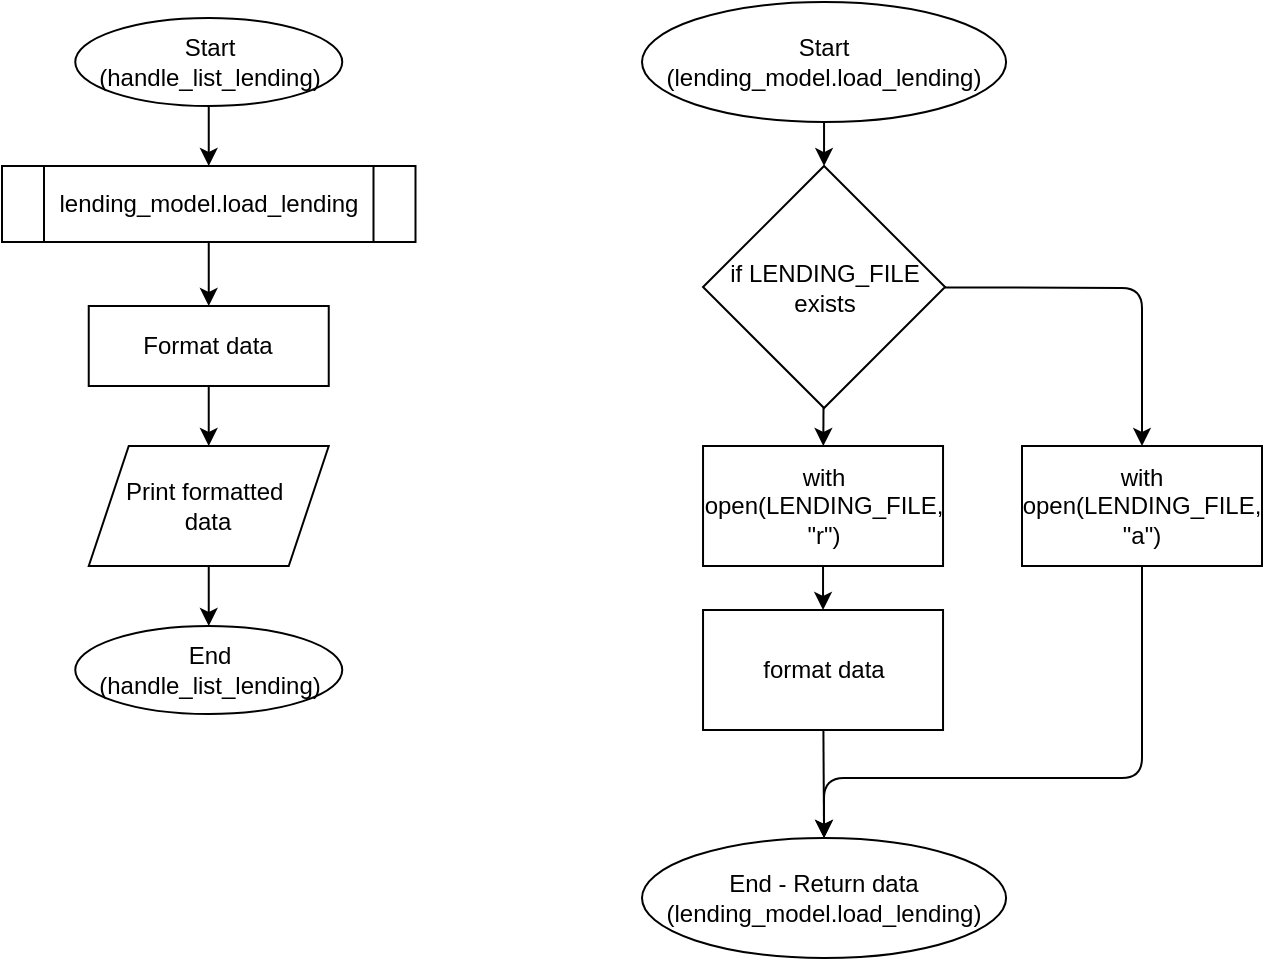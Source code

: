 <mxfile>
    <diagram id="XB6LQ53kYp-2zV9CZ4SE" name="Page-1">
        <mxGraphModel dx="1687" dy="2949" grid="1" gridSize="10" guides="1" tooltips="1" connect="1" arrows="1" fold="1" page="1" pageScale="1" pageWidth="827" pageHeight="1169" math="0" shadow="0">
            <root>
                <mxCell id="0"/>
                <mxCell id="1" parent="0"/>
                <mxCell id="4" value="" style="edgeStyle=none;html=1;" edge="1" parent="1" source="2" target="3">
                    <mxGeometry relative="1" as="geometry"/>
                </mxCell>
                <mxCell id="2" value="Start (handle_list_lending)" style="ellipse;whiteSpace=wrap;html=1;" vertex="1" parent="1">
                    <mxGeometry x="-673.37" y="-1080" width="133.5" height="44" as="geometry"/>
                </mxCell>
                <mxCell id="7" style="edgeStyle=none;html=1;" edge="1" parent="1" source="3" target="6">
                    <mxGeometry relative="1" as="geometry"/>
                </mxCell>
                <mxCell id="3" value="lending_model.load_lending" style="shape=process;whiteSpace=wrap;html=1;backgroundOutline=1;" vertex="1" parent="1">
                    <mxGeometry x="-710" y="-1006" width="206.75" height="38" as="geometry"/>
                </mxCell>
                <mxCell id="9" style="edgeStyle=none;html=1;entryX=0.5;entryY=0;entryDx=0;entryDy=0;" edge="1" parent="1" source="6" target="8">
                    <mxGeometry relative="1" as="geometry"/>
                </mxCell>
                <mxCell id="6" value="Format data" style="rounded=0;whiteSpace=wrap;html=1;" vertex="1" parent="1">
                    <mxGeometry x="-666.63" y="-936" width="120" height="40" as="geometry"/>
                </mxCell>
                <mxCell id="11" style="edgeStyle=none;html=1;entryX=0.5;entryY=0;entryDx=0;entryDy=0;" edge="1" parent="1" source="8" target="10">
                    <mxGeometry relative="1" as="geometry"/>
                </mxCell>
                <mxCell id="8" value="Print formatted&amp;nbsp;&lt;div&gt;data&lt;/div&gt;" style="shape=parallelogram;perimeter=parallelogramPerimeter;whiteSpace=wrap;html=1;fixedSize=1;" vertex="1" parent="1">
                    <mxGeometry x="-666.63" y="-866" width="120" height="60" as="geometry"/>
                </mxCell>
                <mxCell id="10" value="End (handle_list_lending)" style="ellipse;whiteSpace=wrap;html=1;" vertex="1" parent="1">
                    <mxGeometry x="-673.37" y="-776" width="133.5" height="44" as="geometry"/>
                </mxCell>
                <mxCell id="17" value="" style="edgeStyle=none;html=1;" edge="1" parent="1" source="12" target="16">
                    <mxGeometry relative="1" as="geometry"/>
                </mxCell>
                <mxCell id="12" value="Start (lending_model.load_lending)" style="ellipse;whiteSpace=wrap;html=1;" vertex="1" parent="1">
                    <mxGeometry x="-390" y="-1088" width="182.05" height="60" as="geometry"/>
                </mxCell>
                <mxCell id="13" value="End - Return data (lending_model.load_lending)" style="ellipse;whiteSpace=wrap;html=1;" vertex="1" parent="1">
                    <mxGeometry x="-390" y="-670" width="182.05" height="60" as="geometry"/>
                </mxCell>
                <mxCell id="21" value="" style="edgeStyle=none;html=1;" edge="1" parent="1" source="16" target="20">
                    <mxGeometry relative="1" as="geometry"/>
                </mxCell>
                <mxCell id="24" style="edgeStyle=none;html=1;entryX=0.5;entryY=0;entryDx=0;entryDy=0;" edge="1" parent="1" source="16" target="23">
                    <mxGeometry relative="1" as="geometry">
                        <Array as="points">
                            <mxPoint x="-140" y="-945"/>
                        </Array>
                    </mxGeometry>
                </mxCell>
                <mxCell id="16" value="if LENDING_FILE exists" style="rhombus;whiteSpace=wrap;html=1;" vertex="1" parent="1">
                    <mxGeometry x="-359.48" y="-1006" width="121.02" height="121.02" as="geometry"/>
                </mxCell>
                <mxCell id="25" style="edgeStyle=none;html=1;entryX=0.5;entryY=0;entryDx=0;entryDy=0;" edge="1" parent="1" source="20" target="22">
                    <mxGeometry relative="1" as="geometry"/>
                </mxCell>
                <mxCell id="20" value="with open(LENDING_FILE, &quot;r&quot;)" style="whiteSpace=wrap;html=1;" vertex="1" parent="1">
                    <mxGeometry x="-359.48" y="-866" width="120" height="60" as="geometry"/>
                </mxCell>
                <mxCell id="26" style="edgeStyle=none;html=1;entryX=0.5;entryY=0;entryDx=0;entryDy=0;" edge="1" parent="1" source="22" target="13">
                    <mxGeometry relative="1" as="geometry"/>
                </mxCell>
                <mxCell id="22" value="format data" style="whiteSpace=wrap;html=1;" vertex="1" parent="1">
                    <mxGeometry x="-359.48" y="-784" width="120" height="60" as="geometry"/>
                </mxCell>
                <mxCell id="27" style="edgeStyle=none;html=1;entryX=0.5;entryY=0;entryDx=0;entryDy=0;" edge="1" parent="1" source="23" target="13">
                    <mxGeometry relative="1" as="geometry">
                        <Array as="points">
                            <mxPoint x="-140" y="-700"/>
                            <mxPoint x="-220" y="-700"/>
                            <mxPoint x="-299" y="-700"/>
                        </Array>
                    </mxGeometry>
                </mxCell>
                <mxCell id="23" value="with open(LENDING_FILE, &quot;a&quot;)" style="whiteSpace=wrap;html=1;" vertex="1" parent="1">
                    <mxGeometry x="-200.0" y="-866" width="120" height="60" as="geometry"/>
                </mxCell>
            </root>
        </mxGraphModel>
    </diagram>
</mxfile>